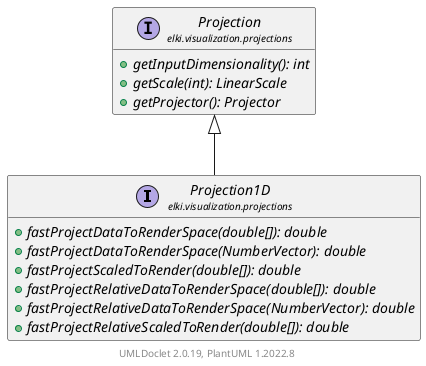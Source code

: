 @startuml
    remove .*\.(Instance|Par|Parameterizer|Factory)$
    set namespaceSeparator none
    hide empty fields
    hide empty methods

    interface "<size:14>Projection1D\n<size:10>elki.visualization.projections" as elki.visualization.projections.Projection1D [[Projection1D.html]] {
        {abstract} +fastProjectDataToRenderSpace(double[]): double
        {abstract} +fastProjectDataToRenderSpace(NumberVector): double
        {abstract} +fastProjectScaledToRender(double[]): double
        {abstract} +fastProjectRelativeDataToRenderSpace(double[]): double
        {abstract} +fastProjectRelativeDataToRenderSpace(NumberVector): double
        {abstract} +fastProjectRelativeScaledToRender(double[]): double
    }

    interface "<size:14>Projection\n<size:10>elki.visualization.projections" as elki.visualization.projections.Projection [[Projection.html]] {
        {abstract} +getInputDimensionality(): int
        {abstract} +getScale(int): LinearScale
        {abstract} +getProjector(): Projector
    }

    elki.visualization.projections.Projection <|-- elki.visualization.projections.Projection1D

    center footer UMLDoclet 2.0.19, PlantUML 1.2022.8
@enduml
